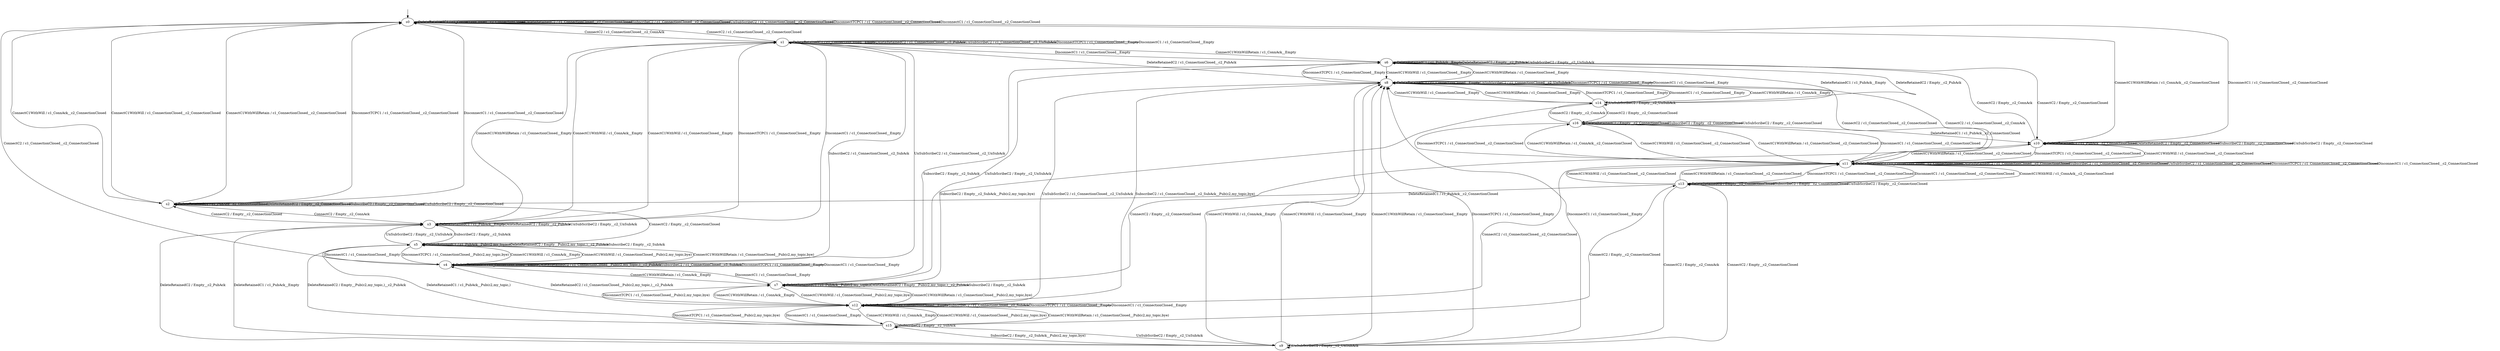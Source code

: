 digraph h5 {
s0 [label="s0"];
s1 [label="s1"];
s2 [label="s2"];
s10 [label="s10"];
s3 [label="s3"];
s4 [label="s4"];
s6 [label="s6"];
s5 [label="s5"];
s7 [label="s7"];
s8 [label="s8"];
s9 [label="s9"];
s11 [label="s11"];
s12 [label="s12"];
s14 [label="s14"];
s13 [label="s13"];
s15 [label="s15"];
s16 [label="s16"];
s0 -> s1 [label="ConnectC2 / c1_ConnectionClosed__c2_ConnAck"];
s0 -> s2 [label="ConnectC1WithWill / c1_ConnAck__c2_ConnectionClosed"];
s0 -> s10 [label="ConnectC1WithWillRetain / c1_ConnAck__c2_ConnectionClosed"];
s0 -> s0 [label="DeleteRetainedC1 / c1_ConnectionClosed__c2_ConnectionClosed"];
s0 -> s0 [label="DeleteRetainedC2 / c1_ConnectionClosed__c2_ConnectionClosed"];
s0 -> s0 [label="SubscribeC2 / c1_ConnectionClosed__c2_ConnectionClosed"];
s0 -> s0 [label="UnSubScribeC2 / c1_ConnectionClosed__c2_ConnectionClosed"];
s0 -> s0 [label="DisconnectTCPC1 / c1_ConnectionClosed__c2_ConnectionClosed"];
s0 -> s0 [label="DisconnectC1 / c1_ConnectionClosed__c2_ConnectionClosed"];
s1 -> s0 [label="ConnectC2 / c1_ConnectionClosed__c2_ConnectionClosed"];
s1 -> s3 [label="ConnectC1WithWill / c1_ConnAck__Empty"];
s1 -> s6 [label="ConnectC1WithWillRetain / c1_ConnAck__Empty"];
s1 -> s1 [label="DeleteRetainedC1 / c1_ConnectionClosed__Empty"];
s1 -> s1 [label="DeleteRetainedC2 / c1_ConnectionClosed__c2_PubAck"];
s1 -> s4 [label="SubscribeC2 / c1_ConnectionClosed__c2_SubAck"];
s1 -> s1 [label="UnSubScribeC2 / c1_ConnectionClosed__c2_UnSubAck"];
s1 -> s1 [label="DisconnectTCPC1 / c1_ConnectionClosed__Empty"];
s1 -> s1 [label="DisconnectC1 / c1_ConnectionClosed__Empty"];
s2 -> s3 [label="ConnectC2 / Empty__c2_ConnAck"];
s2 -> s0 [label="ConnectC1WithWill / c1_ConnectionClosed__c2_ConnectionClosed"];
s2 -> s0 [label="ConnectC1WithWillRetain / c1_ConnectionClosed__c2_ConnectionClosed"];
s2 -> s2 [label="DeleteRetainedC1 / c1_PubAck__c2_ConnectionClosed"];
s2 -> s2 [label="DeleteRetainedC2 / Empty__c2_ConnectionClosed"];
s2 -> s2 [label="SubscribeC2 / Empty__c2_ConnectionClosed"];
s2 -> s2 [label="UnSubScribeC2 / Empty__c2_ConnectionClosed"];
s2 -> s0 [label="DisconnectTCPC1 / c1_ConnectionClosed__c2_ConnectionClosed"];
s2 -> s0 [label="DisconnectC1 / c1_ConnectionClosed__c2_ConnectionClosed"];
s10 -> s6 [label="ConnectC2 / Empty__c2_ConnAck"];
s10 -> s11 [label="ConnectC1WithWill / c1_ConnectionClosed__c2_ConnectionClosed"];
s10 -> s11 [label="ConnectC1WithWillRetain / c1_ConnectionClosed__c2_ConnectionClosed"];
s10 -> s10 [label="DeleteRetainedC1 / c1_PubAck__c2_ConnectionClosed"];
s10 -> s10 [label="DeleteRetainedC2 / Empty__c2_ConnectionClosed"];
s10 -> s10 [label="SubscribeC2 / Empty__c2_ConnectionClosed"];
s10 -> s10 [label="UnSubScribeC2 / Empty__c2_ConnectionClosed"];
s10 -> s11 [label="DisconnectTCPC1 / c1_ConnectionClosed__c2_ConnectionClosed"];
s10 -> s0 [label="DisconnectC1 / c1_ConnectionClosed__c2_ConnectionClosed"];
s3 -> s2 [label="ConnectC2 / Empty__c2_ConnectionClosed"];
s3 -> s1 [label="ConnectC1WithWill / c1_ConnectionClosed__Empty"];
s3 -> s1 [label="ConnectC1WithWillRetain / c1_ConnectionClosed__Empty"];
s3 -> s3 [label="DeleteRetainedC1 / c1_PubAck__Empty"];
s3 -> s3 [label="DeleteRetainedC2 / Empty__c2_PubAck"];
s3 -> s5 [label="SubscribeC2 / Empty__c2_SubAck"];
s3 -> s3 [label="UnSubScribeC2 / Empty__c2_UnSubAck"];
s3 -> s1 [label="DisconnectTCPC1 / c1_ConnectionClosed__Empty"];
s3 -> s1 [label="DisconnectC1 / c1_ConnectionClosed__Empty"];
s4 -> s0 [label="ConnectC2 / c1_ConnectionClosed__c2_ConnectionClosed"];
s4 -> s5 [label="ConnectC1WithWill / c1_ConnAck__Empty"];
s4 -> s7 [label="ConnectC1WithWillRetain / c1_ConnAck__Empty"];
s4 -> s4 [label="DeleteRetainedC1 / c1_ConnectionClosed__Empty"];
s4 -> s4 [label="DeleteRetainedC2 / c1_ConnectionClosed__Pub(c2,my_topic,)__c2_PubAck"];
s4 -> s4 [label="SubscribeC2 / c1_ConnectionClosed__c2_SubAck"];
s4 -> s1 [label="UnSubScribeC2 / c1_ConnectionClosed__c2_UnSubAck"];
s4 -> s4 [label="DisconnectTCPC1 / c1_ConnectionClosed__Empty"];
s4 -> s4 [label="DisconnectC1 / c1_ConnectionClosed__Empty"];
s6 -> s10 [label="ConnectC2 / Empty__c2_ConnectionClosed"];
s6 -> s8 [label="ConnectC1WithWill / c1_ConnectionClosed__Empty"];
s6 -> s8 [label="ConnectC1WithWillRetain / c1_ConnectionClosed__Empty"];
s6 -> s6 [label="DeleteRetainedC1 / c1_PubAck__Empty"];
s6 -> s6 [label="DeleteRetainedC2 / Empty__c2_PubAck"];
s6 -> s7 [label="SubscribeC2 / Empty__c2_SubAck"];
s6 -> s6 [label="UnSubScribeC2 / Empty__c2_UnSubAck"];
s6 -> s8 [label="DisconnectTCPC1 / c1_ConnectionClosed__Empty"];
s6 -> s1 [label="DisconnectC1 / c1_ConnectionClosed__Empty"];
s5 -> s2 [label="ConnectC2 / Empty__c2_ConnectionClosed"];
s5 -> s4 [label="ConnectC1WithWill / c1_ConnectionClosed__Pub(c2,my_topic,bye)"];
s5 -> s4 [label="ConnectC1WithWillRetain / c1_ConnectionClosed__Pub(c2,my_topic,bye)"];
s5 -> s5 [label="DeleteRetainedC1 / c1_PubAck__Pub(c2,my_topic,)"];
s5 -> s5 [label="DeleteRetainedC2 / Empty__Pub(c2,my_topic,)__c2_PubAck"];
s5 -> s5 [label="SubscribeC2 / Empty__c2_SubAck"];
s5 -> s3 [label="UnSubScribeC2 / Empty__c2_UnSubAck"];
s5 -> s4 [label="DisconnectTCPC1 / c1_ConnectionClosed__Pub(c2,my_topic,bye)"];
s5 -> s4 [label="DisconnectC1 / c1_ConnectionClosed__Empty"];
s7 -> s10 [label="ConnectC2 / Empty__c2_ConnectionClosed"];
s7 -> s12 [label="ConnectC1WithWill / c1_ConnectionClosed__Pub(c2,my_topic,bye)"];
s7 -> s12 [label="ConnectC1WithWillRetain / c1_ConnectionClosed__Pub(c2,my_topic,bye)"];
s7 -> s7 [label="DeleteRetainedC1 / c1_PubAck__Pub(c2,my_topic,)"];
s7 -> s7 [label="DeleteRetainedC2 / Empty__Pub(c2,my_topic,)__c2_PubAck"];
s7 -> s7 [label="SubscribeC2 / Empty__c2_SubAck"];
s7 -> s6 [label="UnSubScribeC2 / Empty__c2_UnSubAck"];
s7 -> s12 [label="DisconnectTCPC1 / c1_ConnectionClosed__Pub(c2,my_topic,bye)"];
s7 -> s4 [label="DisconnectC1 / c1_ConnectionClosed__Empty"];
s8 -> s11 [label="ConnectC2 / c1_ConnectionClosed__c2_ConnectionClosed"];
s8 -> s9 [label="ConnectC1WithWill / c1_ConnAck__Empty"];
s8 -> s14 [label="ConnectC1WithWillRetain / c1_ConnAck__Empty"];
s8 -> s8 [label="DeleteRetainedC1 / c1_ConnectionClosed__Empty"];
s8 -> s1 [label="DeleteRetainedC2 / c1_ConnectionClosed__c2_PubAck"];
s8 -> s12 [label="SubscribeC2 / c1_ConnectionClosed__c2_SubAck__Pub(c2,my_topic,bye)"];
s8 -> s8 [label="UnSubScribeC2 / c1_ConnectionClosed__c2_UnSubAck"];
s8 -> s8 [label="DisconnectTCPC1 / c1_ConnectionClosed__Empty"];
s8 -> s8 [label="DisconnectC1 / c1_ConnectionClosed__Empty"];
s9 -> s13 [label="ConnectC2 / Empty__c2_ConnectionClosed"];
s9 -> s8 [label="ConnectC1WithWill / c1_ConnectionClosed__Empty"];
s9 -> s8 [label="ConnectC1WithWillRetain / c1_ConnectionClosed__Empty"];
s9 -> s3 [label="DeleteRetainedC1 / c1_PubAck__Empty"];
s9 -> s3 [label="DeleteRetainedC2 / Empty__c2_PubAck"];
s9 -> s15 [label="SubscribeC2 / Empty__c2_SubAck__Pub(c2,my_topic,bye)"];
s9 -> s9 [label="UnSubScribeC2 / Empty__c2_UnSubAck"];
s9 -> s8 [label="DisconnectTCPC1 / c1_ConnectionClosed__Empty"];
s9 -> s8 [label="DisconnectC1 / c1_ConnectionClosed__Empty"];
s11 -> s8 [label="ConnectC2 / c1_ConnectionClosed__c2_ConnAck"];
s11 -> s13 [label="ConnectC1WithWill / c1_ConnAck__c2_ConnectionClosed"];
s11 -> s16 [label="ConnectC1WithWillRetain / c1_ConnAck__c2_ConnectionClosed"];
s11 -> s11 [label="DeleteRetainedC1 / c1_ConnectionClosed__c2_ConnectionClosed"];
s11 -> s11 [label="DeleteRetainedC2 / c1_ConnectionClosed__c2_ConnectionClosed"];
s11 -> s11 [label="SubscribeC2 / c1_ConnectionClosed__c2_ConnectionClosed"];
s11 -> s11 [label="UnSubScribeC2 / c1_ConnectionClosed__c2_ConnectionClosed"];
s11 -> s11 [label="DisconnectTCPC1 / c1_ConnectionClosed__c2_ConnectionClosed"];
s11 -> s11 [label="DisconnectC1 / c1_ConnectionClosed__c2_ConnectionClosed"];
s12 -> s11 [label="ConnectC2 / c1_ConnectionClosed__c2_ConnectionClosed"];
s12 -> s15 [label="ConnectC1WithWill / c1_ConnAck__Empty"];
s12 -> s7 [label="ConnectC1WithWillRetain / c1_ConnAck__Empty"];
s12 -> s12 [label="DeleteRetainedC1 / c1_ConnectionClosed__Empty"];
s12 -> s4 [label="DeleteRetainedC2 / c1_ConnectionClosed__Pub(c2,my_topic,)__c2_PubAck"];
s12 -> s12 [label="SubscribeC2 / c1_ConnectionClosed__c2_SubAck"];
s12 -> s8 [label="UnSubScribeC2 / c1_ConnectionClosed__c2_UnSubAck"];
s12 -> s12 [label="DisconnectTCPC1 / c1_ConnectionClosed__Empty"];
s12 -> s12 [label="DisconnectC1 / c1_ConnectionClosed__Empty"];
s14 -> s16 [label="ConnectC2 / Empty__c2_ConnectionClosed"];
s14 -> s8 [label="ConnectC1WithWill / c1_ConnectionClosed__Empty"];
s14 -> s8 [label="ConnectC1WithWillRetain / c1_ConnectionClosed__Empty"];
s14 -> s6 [label="DeleteRetainedC1 / c1_PubAck__Empty"];
s14 -> s6 [label="DeleteRetainedC2 / Empty__c2_PubAck"];
s14 -> s7 [label="SubscribeC2 / Empty__c2_SubAck__Pub(c2,my_topic,bye)"];
s14 -> s14 [label="UnSubScribeC2 / Empty__c2_UnSubAck"];
s14 -> s8 [label="DisconnectTCPC1 / c1_ConnectionClosed__Empty"];
s14 -> s8 [label="DisconnectC1 / c1_ConnectionClosed__Empty"];
s13 -> s9 [label="ConnectC2 / Empty__c2_ConnAck"];
s13 -> s11 [label="ConnectC1WithWill / c1_ConnectionClosed__c2_ConnectionClosed"];
s13 -> s11 [label="ConnectC1WithWillRetain / c1_ConnectionClosed__c2_ConnectionClosed"];
s13 -> s2 [label="DeleteRetainedC1 / c1_PubAck__c2_ConnectionClosed"];
s13 -> s13 [label="DeleteRetainedC2 / Empty__c2_ConnectionClosed"];
s13 -> s13 [label="SubscribeC2 / Empty__c2_ConnectionClosed"];
s13 -> s13 [label="UnSubScribeC2 / Empty__c2_ConnectionClosed"];
s13 -> s11 [label="DisconnectTCPC1 / c1_ConnectionClosed__c2_ConnectionClosed"];
s13 -> s11 [label="DisconnectC1 / c1_ConnectionClosed__c2_ConnectionClosed"];
s15 -> s13 [label="ConnectC2 / Empty__c2_ConnectionClosed"];
s15 -> s12 [label="ConnectC1WithWill / c1_ConnectionClosed__Pub(c2,my_topic,bye)"];
s15 -> s12 [label="ConnectC1WithWillRetain / c1_ConnectionClosed__Pub(c2,my_topic,bye)"];
s15 -> s5 [label="DeleteRetainedC1 / c1_PubAck__Pub(c2,my_topic,)"];
s15 -> s5 [label="DeleteRetainedC2 / Empty__Pub(c2,my_topic,)__c2_PubAck"];
s15 -> s15 [label="SubscribeC2 / Empty__c2_SubAck"];
s15 -> s9 [label="UnSubScribeC2 / Empty__c2_UnSubAck"];
s15 -> s12 [label="DisconnectTCPC1 / c1_ConnectionClosed__Pub(c2,my_topic,bye)"];
s15 -> s12 [label="DisconnectC1 / c1_ConnectionClosed__Empty"];
s16 -> s14 [label="ConnectC2 / Empty__c2_ConnAck"];
s16 -> s11 [label="ConnectC1WithWill / c1_ConnectionClosed__c2_ConnectionClosed"];
s16 -> s11 [label="ConnectC1WithWillRetain / c1_ConnectionClosed__c2_ConnectionClosed"];
s16 -> s10 [label="DeleteRetainedC1 / c1_PubAck__c2_ConnectionClosed"];
s16 -> s16 [label="DeleteRetainedC2 / Empty__c2_ConnectionClosed"];
s16 -> s16 [label="SubscribeC2 / Empty__c2_ConnectionClosed"];
s16 -> s16 [label="UnSubScribeC2 / Empty__c2_ConnectionClosed"];
s16 -> s11 [label="DisconnectTCPC1 / c1_ConnectionClosed__c2_ConnectionClosed"];
s16 -> s11 [label="DisconnectC1 / c1_ConnectionClosed__c2_ConnectionClosed"];
__start0 [shape=none, label=""];
__start0 -> s0 [label=""];
}
